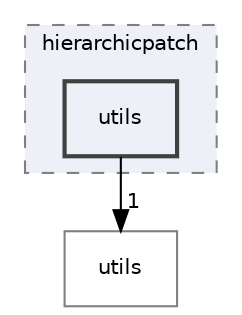 digraph "utils"
{
 // LATEX_PDF_SIZE
  edge [fontname="Helvetica",fontsize="10",labelfontname="Helvetica",labelfontsize="10"];
  node [fontname="Helvetica",fontsize="10",shape=record];
  compound=true
  subgraph clusterdir_12fc9e68aad46ae2d80ba50ef1c96d76 {
    graph [ bgcolor="#edf0f7", pencolor="grey50", style="filled,dashed,", label="hierarchicpatch", fontname="Helvetica", fontsize="10", URL="dir_12fc9e68aad46ae2d80ba50ef1c96d76.html"]
  dir_29e36e3869dd8211c6d429092de827ad [shape=box, label="utils", style="filled,bold,", fillcolor="#edf0f7", color="grey25", URL="dir_29e36e3869dd8211c6d429092de827ad.html"];
  }
  dir_054fedf05f142c88b967e78541d2ed3d [shape=box, label="utils", style="", fillcolor="#edf0f7", color="grey50", URL="dir_054fedf05f142c88b967e78541d2ed3d.html"];
  dir_29e36e3869dd8211c6d429092de827ad->dir_054fedf05f142c88b967e78541d2ed3d [headlabel="1", labeldistance=1.5 headhref="dir_000012_000013.html"];
}

